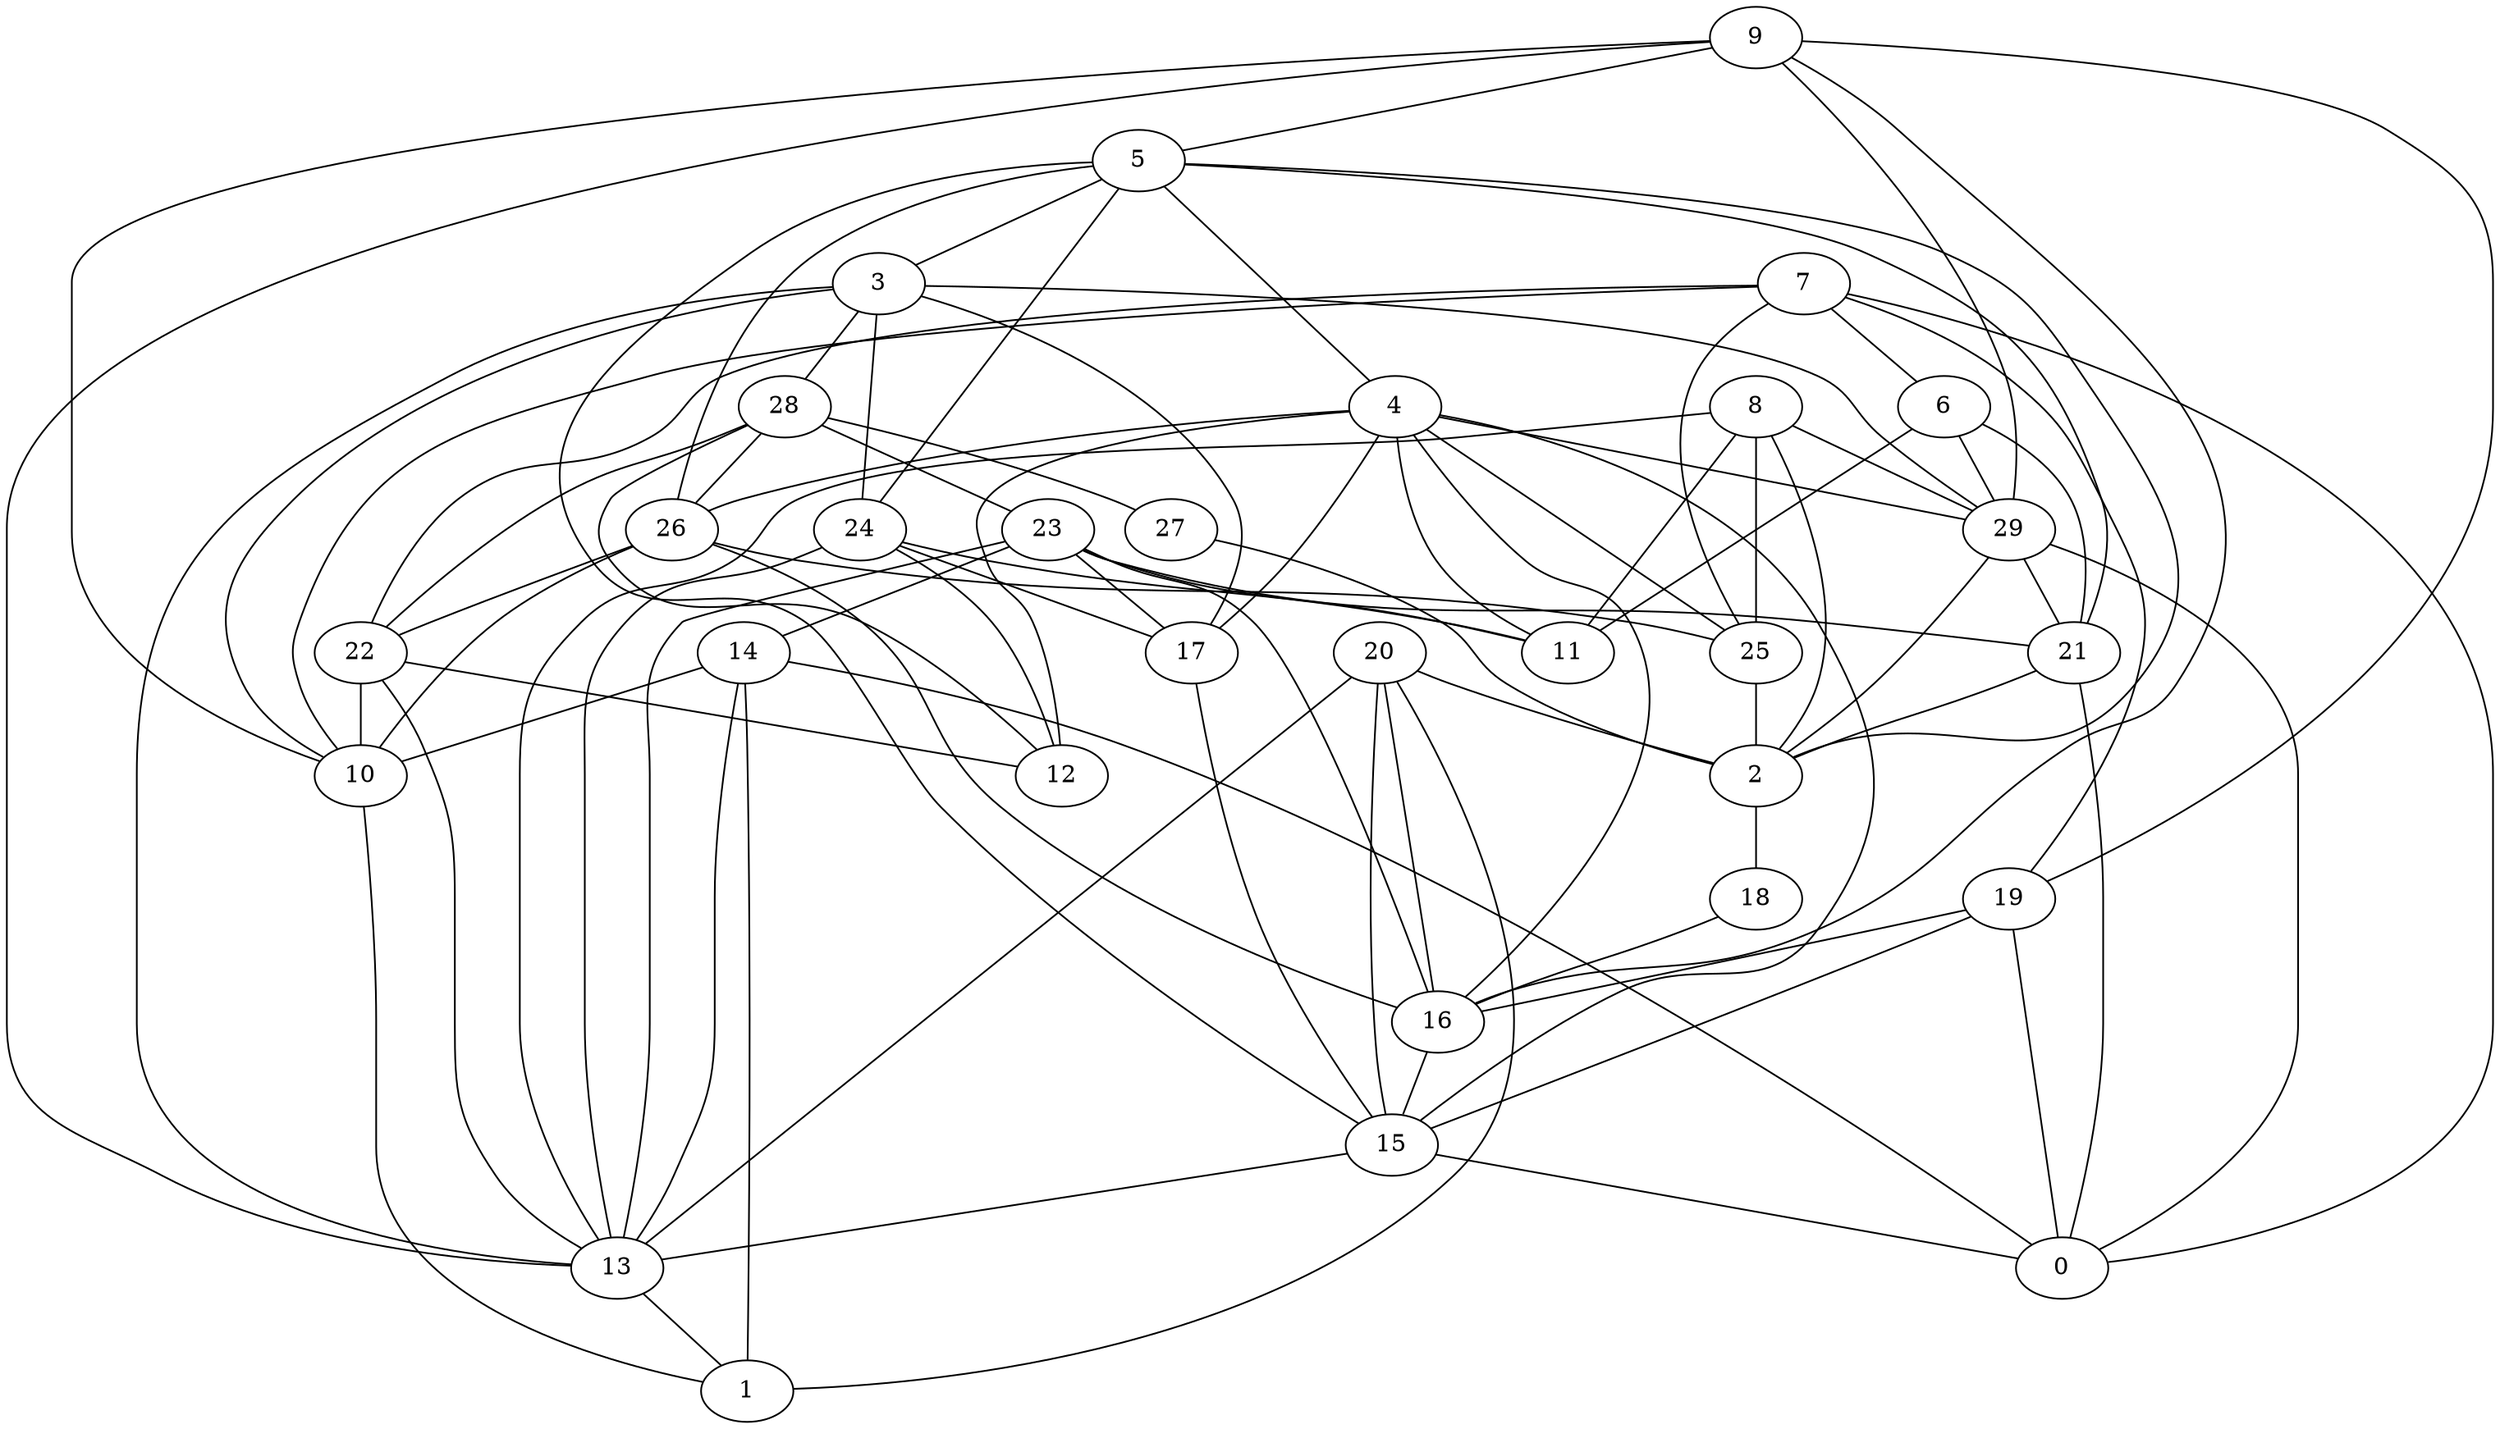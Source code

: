 digraph GG_graph {

subgraph G_graph {
edge [color = black]
"16" -> "15" [dir = none]
"27" -> "2" [dir = none]
"9" -> "10" [dir = none]
"9" -> "5" [dir = none]
"9" -> "13" [dir = none]
"9" -> "16" [dir = none]
"22" -> "12" [dir = none]
"22" -> "13" [dir = none]
"10" -> "1" [dir = none]
"7" -> "25" [dir = none]
"7" -> "19" [dir = none]
"7" -> "6" [dir = none]
"7" -> "0" [dir = none]
"7" -> "10" [dir = none]
"7" -> "22" [dir = none]
"28" -> "27" [dir = none]
"28" -> "12" [dir = none]
"25" -> "2" [dir = none]
"2" -> "18" [dir = none]
"19" -> "16" [dir = none]
"19" -> "0" [dir = none]
"3" -> "24" [dir = none]
"3" -> "13" [dir = none]
"3" -> "10" [dir = none]
"3" -> "29" [dir = none]
"3" -> "17" [dir = none]
"3" -> "28" [dir = none]
"6" -> "29" [dir = none]
"26" -> "10" [dir = none]
"14" -> "10" [dir = none]
"14" -> "13" [dir = none]
"14" -> "1" [dir = none]
"4" -> "16" [dir = none]
"4" -> "11" [dir = none]
"4" -> "17" [dir = none]
"4" -> "26" [dir = none]
"4" -> "12" [dir = none]
"18" -> "16" [dir = none]
"24" -> "11" [dir = none]
"24" -> "12" [dir = none]
"24" -> "13" [dir = none]
"5" -> "2" [dir = none]
"5" -> "3" [dir = none]
"5" -> "24" [dir = none]
"15" -> "13" [dir = none]
"29" -> "2" [dir = none]
"20" -> "16" [dir = none]
"20" -> "1" [dir = none]
"20" -> "2" [dir = none]
"20" -> "13" [dir = none]
"23" -> "16" [dir = none]
"23" -> "13" [dir = none]
"23" -> "11" [dir = none]
"23" -> "21" [dir = none]
"21" -> "2" [dir = none]
"8" -> "13" [dir = none]
"8" -> "11" [dir = none]
"8" -> "29" [dir = none]
"26" -> "25" [dir = none]
"4" -> "25" [dir = none]
"17" -> "15" [dir = none]
"19" -> "15" [dir = none]
"8" -> "25" [dir = none]
"4" -> "15" [dir = none]
"28" -> "22" [dir = none]
"29" -> "0" [dir = none]
"8" -> "2" [dir = none]
"14" -> "0" [dir = none]
"15" -> "0" [dir = none]
"13" -> "1" [dir = none]
"23" -> "14" [dir = none]
"5" -> "15" [dir = none]
"4" -> "29" [dir = none]
"5" -> "4" [dir = none]
"20" -> "15" [dir = none]
"6" -> "21" [dir = none]
"26" -> "16" [dir = none]
"22" -> "10" [dir = none]
"9" -> "19" [dir = none]
"28" -> "26" [dir = none]
"24" -> "17" [dir = none]
"5" -> "26" [dir = none]
"28" -> "23" [dir = none]
"26" -> "22" [dir = none]
"6" -> "11" [dir = none]
"23" -> "17" [dir = none]
"29" -> "21" [dir = none]
"5" -> "21" [dir = none]
"9" -> "29" [dir = none]
"21" -> "0" [dir = none]
}

}
